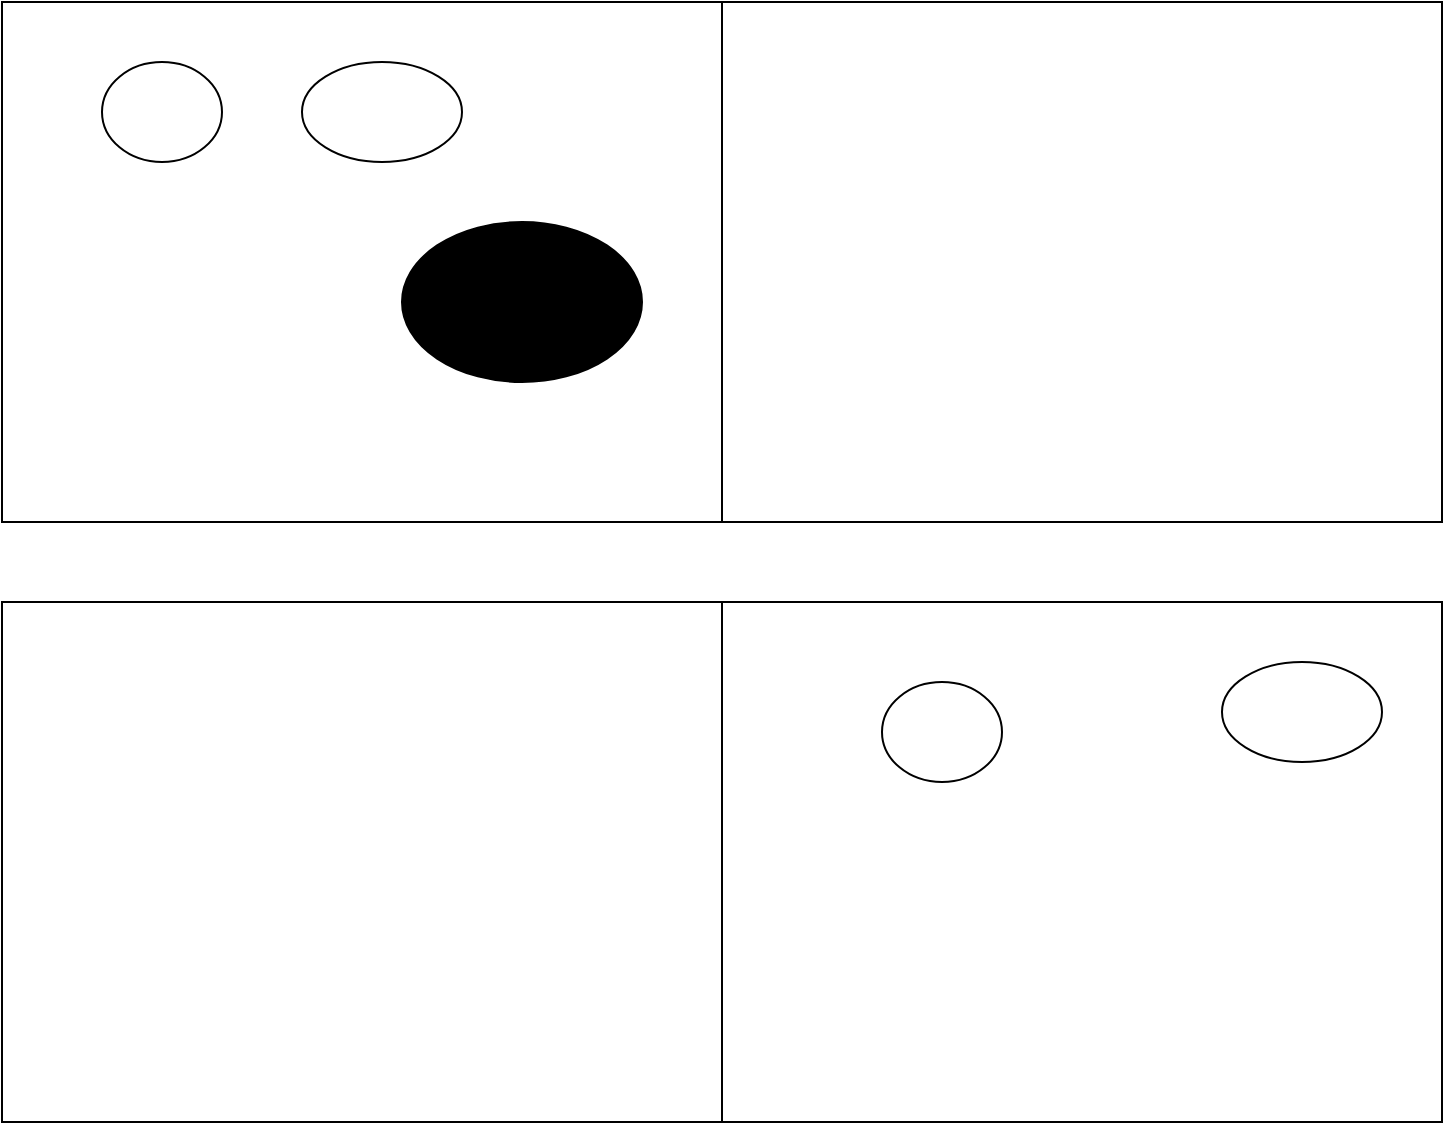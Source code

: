 <mxfile version="16.0.0" type="github">
  <diagram id="tNT2ig_EnqRMoroPWYJI" name="Page-1">
    <mxGraphModel dx="946" dy="589" grid="1" gridSize="10" guides="1" tooltips="1" connect="1" arrows="1" fold="1" page="1" pageScale="1" pageWidth="827" pageHeight="1169" math="0" shadow="0">
      <root>
        <mxCell id="0" />
        <mxCell id="1" parent="0" />
        <mxCell id="QTWtsDs7klBFSJu1308O-1" value="" style="rounded=0;whiteSpace=wrap;html=1;" vertex="1" parent="1">
          <mxGeometry x="60" y="130" width="720" height="260" as="geometry" />
        </mxCell>
        <mxCell id="QTWtsDs7klBFSJu1308O-2" value="" style="endArrow=none;html=1;rounded=0;entryX=0.5;entryY=0;entryDx=0;entryDy=0;exitX=0.5;exitY=1;exitDx=0;exitDy=0;" edge="1" parent="1" source="QTWtsDs7klBFSJu1308O-1" target="QTWtsDs7klBFSJu1308O-1">
          <mxGeometry width="50" height="50" relative="1" as="geometry">
            <mxPoint x="390" y="330" as="sourcePoint" />
            <mxPoint x="440" y="280" as="targetPoint" />
          </mxGeometry>
        </mxCell>
        <mxCell id="QTWtsDs7klBFSJu1308O-3" value="" style="ellipse;whiteSpace=wrap;html=1;" vertex="1" parent="1">
          <mxGeometry x="110" y="160" width="60" height="50" as="geometry" />
        </mxCell>
        <mxCell id="QTWtsDs7klBFSJu1308O-4" value="" style="ellipse;whiteSpace=wrap;html=1;" vertex="1" parent="1">
          <mxGeometry x="210" y="160" width="80" height="50" as="geometry" />
        </mxCell>
        <mxCell id="QTWtsDs7klBFSJu1308O-5" value="" style="ellipse;whiteSpace=wrap;html=1;strokeColor=#000000;fillColor=#000000;" vertex="1" parent="1">
          <mxGeometry x="260" y="240" width="120" height="80" as="geometry" />
        </mxCell>
        <mxCell id="QTWtsDs7klBFSJu1308O-7" value="" style="rounded=0;whiteSpace=wrap;html=1;" vertex="1" parent="1">
          <mxGeometry x="60" y="430" width="720" height="260" as="geometry" />
        </mxCell>
        <mxCell id="QTWtsDs7klBFSJu1308O-8" value="" style="endArrow=none;html=1;rounded=0;entryX=0.5;entryY=0;entryDx=0;entryDy=0;exitX=0.5;exitY=1;exitDx=0;exitDy=0;" edge="1" parent="1" source="QTWtsDs7klBFSJu1308O-7" target="QTWtsDs7klBFSJu1308O-7">
          <mxGeometry width="50" height="50" relative="1" as="geometry">
            <mxPoint x="390" y="630" as="sourcePoint" />
            <mxPoint x="440" y="580" as="targetPoint" />
          </mxGeometry>
        </mxCell>
        <mxCell id="QTWtsDs7klBFSJu1308O-9" value="" style="ellipse;whiteSpace=wrap;html=1;" vertex="1" parent="1">
          <mxGeometry x="500" y="470" width="60" height="50" as="geometry" />
        </mxCell>
        <mxCell id="QTWtsDs7klBFSJu1308O-10" value="" style="ellipse;whiteSpace=wrap;html=1;" vertex="1" parent="1">
          <mxGeometry x="670" y="460" width="80" height="50" as="geometry" />
        </mxCell>
      </root>
    </mxGraphModel>
  </diagram>
</mxfile>

